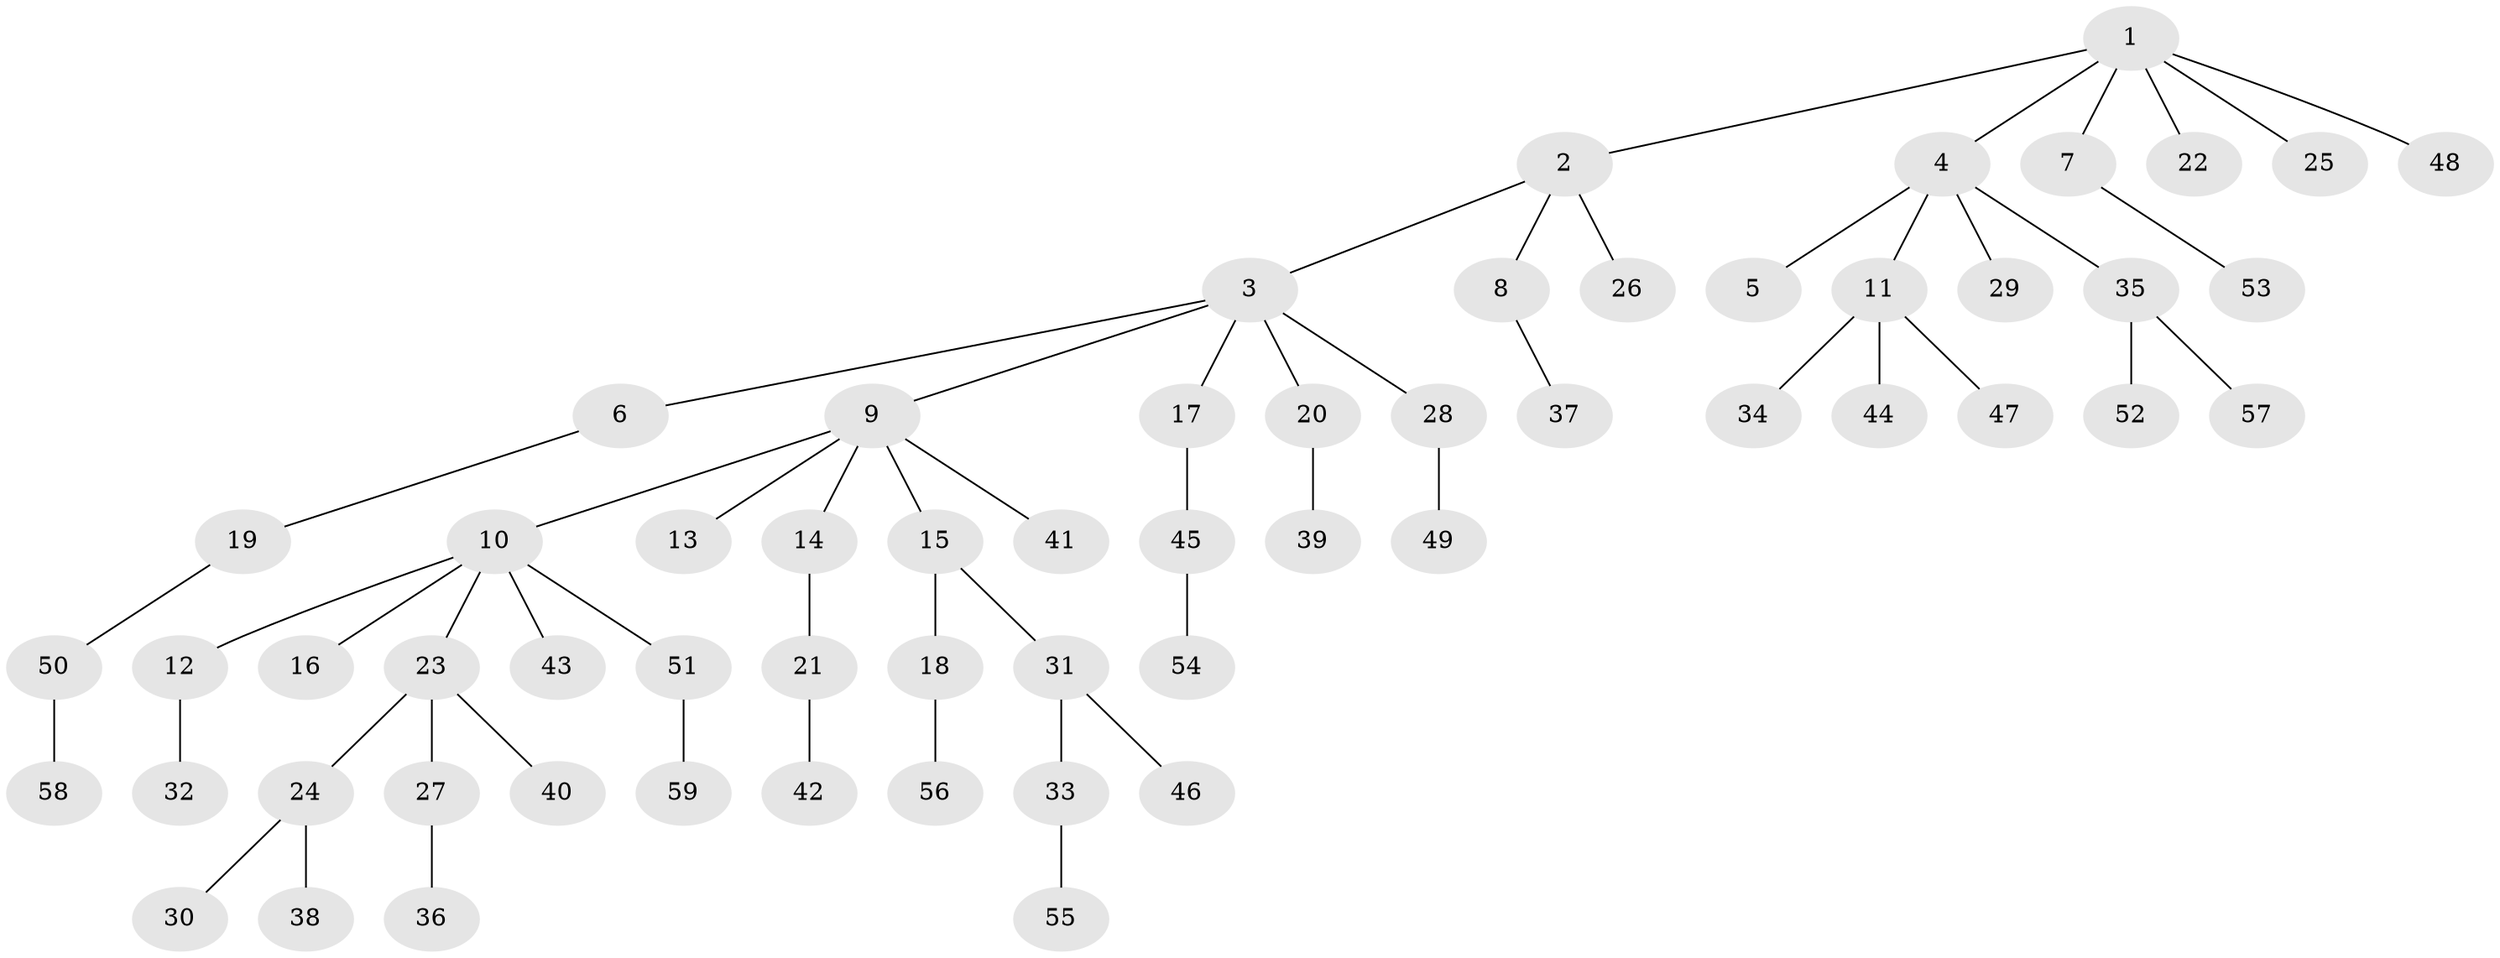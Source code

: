 // Generated by graph-tools (version 1.1) at 2025/50/03/09/25 03:50:16]
// undirected, 59 vertices, 58 edges
graph export_dot {
graph [start="1"]
  node [color=gray90,style=filled];
  1;
  2;
  3;
  4;
  5;
  6;
  7;
  8;
  9;
  10;
  11;
  12;
  13;
  14;
  15;
  16;
  17;
  18;
  19;
  20;
  21;
  22;
  23;
  24;
  25;
  26;
  27;
  28;
  29;
  30;
  31;
  32;
  33;
  34;
  35;
  36;
  37;
  38;
  39;
  40;
  41;
  42;
  43;
  44;
  45;
  46;
  47;
  48;
  49;
  50;
  51;
  52;
  53;
  54;
  55;
  56;
  57;
  58;
  59;
  1 -- 2;
  1 -- 4;
  1 -- 7;
  1 -- 22;
  1 -- 25;
  1 -- 48;
  2 -- 3;
  2 -- 8;
  2 -- 26;
  3 -- 6;
  3 -- 9;
  3 -- 17;
  3 -- 20;
  3 -- 28;
  4 -- 5;
  4 -- 11;
  4 -- 29;
  4 -- 35;
  6 -- 19;
  7 -- 53;
  8 -- 37;
  9 -- 10;
  9 -- 13;
  9 -- 14;
  9 -- 15;
  9 -- 41;
  10 -- 12;
  10 -- 16;
  10 -- 23;
  10 -- 43;
  10 -- 51;
  11 -- 34;
  11 -- 44;
  11 -- 47;
  12 -- 32;
  14 -- 21;
  15 -- 18;
  15 -- 31;
  17 -- 45;
  18 -- 56;
  19 -- 50;
  20 -- 39;
  21 -- 42;
  23 -- 24;
  23 -- 27;
  23 -- 40;
  24 -- 30;
  24 -- 38;
  27 -- 36;
  28 -- 49;
  31 -- 33;
  31 -- 46;
  33 -- 55;
  35 -- 52;
  35 -- 57;
  45 -- 54;
  50 -- 58;
  51 -- 59;
}
